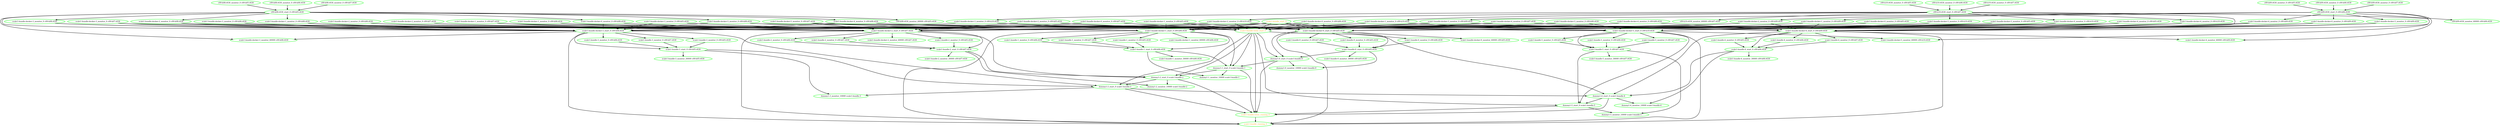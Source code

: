 digraph "g" {
"c09-h08-r630_monitor_0 c09-h05-r630" -> "c09-h08-r630_start_0 c09-h05-r630" [ style = bold]
"c09-h08-r630_monitor_0 c09-h05-r630" [ style=bold color="green" fontcolor="black"]
"c09-h08-r630_monitor_0 c09-h06-r630" -> "c09-h08-r630_start_0 c09-h05-r630" [ style = bold]
"c09-h08-r630_monitor_0 c09-h06-r630" [ style=bold color="green" fontcolor="black"]
"c09-h08-r630_monitor_0 c09-h07-r630" -> "c09-h08-r630_start_0 c09-h05-r630" [ style = bold]
"c09-h08-r630_monitor_0 c09-h07-r630" [ style=bold color="green" fontcolor="black"]
"c09-h08-r630_monitor_60000 c09-h05-r630" [ style=bold color="green" fontcolor="black"]
"c09-h08-r630_start_0 c09-h05-r630" -> "c09-h08-r630_monitor_60000 c09-h05-r630" [ style = bold]
"c09-h08-r630_start_0 c09-h05-r630" -> "scale1-bundle-docker-0_monitor_0 c09-h08-r630" [ style = bold]
"c09-h08-r630_start_0 c09-h05-r630" -> "scale1-bundle-docker-1_monitor_0 c09-h08-r630" [ style = bold]
"c09-h08-r630_start_0 c09-h05-r630" -> "scale1-bundle-docker-2_monitor_0 c09-h08-r630" [ style = bold]
"c09-h08-r630_start_0 c09-h05-r630" -> "scale1-bundle-docker-3_monitor_0 c09-h08-r630" [ style = bold]
"c09-h08-r630_start_0 c09-h05-r630" -> "scale1-bundle-docker-3_monitor_60000 c09-h08-r630" [ style = bold]
"c09-h08-r630_start_0 c09-h05-r630" -> "scale1-bundle-docker-3_start_0 c09-h08-r630" [ style = bold]
"c09-h08-r630_start_0 c09-h05-r630" -> "scale1-bundle-docker-4_monitor_0 c09-h08-r630" [ style = bold]
"c09-h08-r630_start_0 c09-h05-r630" -> "scale1-bundle-docker-5_monitor_0 c09-h08-r630" [ style = bold]
"c09-h08-r630_start_0 c09-h05-r630" [ style=bold color="green" fontcolor="black"]
"c09-h09-r630_monitor_0 c09-h05-r630" -> "c09-h09-r630_start_0 c09-h06-r630" [ style = bold]
"c09-h09-r630_monitor_0 c09-h05-r630" [ style=bold color="green" fontcolor="black"]
"c09-h09-r630_monitor_0 c09-h06-r630" -> "c09-h09-r630_start_0 c09-h06-r630" [ style = bold]
"c09-h09-r630_monitor_0 c09-h06-r630" [ style=bold color="green" fontcolor="black"]
"c09-h09-r630_monitor_0 c09-h07-r630" -> "c09-h09-r630_start_0 c09-h06-r630" [ style = bold]
"c09-h09-r630_monitor_0 c09-h07-r630" [ style=bold color="green" fontcolor="black"]
"c09-h09-r630_monitor_60000 c09-h06-r630" [ style=bold color="green" fontcolor="black"]
"c09-h09-r630_start_0 c09-h06-r630" -> "c09-h09-r630_monitor_60000 c09-h06-r630" [ style = bold]
"c09-h09-r630_start_0 c09-h06-r630" -> "scale1-bundle-docker-0_monitor_0 c09-h09-r630" [ style = bold]
"c09-h09-r630_start_0 c09-h06-r630" -> "scale1-bundle-docker-1_monitor_0 c09-h09-r630" [ style = bold]
"c09-h09-r630_start_0 c09-h06-r630" -> "scale1-bundle-docker-2_monitor_0 c09-h09-r630" [ style = bold]
"c09-h09-r630_start_0 c09-h06-r630" -> "scale1-bundle-docker-3_monitor_0 c09-h09-r630" [ style = bold]
"c09-h09-r630_start_0 c09-h06-r630" -> "scale1-bundle-docker-4_monitor_0 c09-h09-r630" [ style = bold]
"c09-h09-r630_start_0 c09-h06-r630" -> "scale1-bundle-docker-4_monitor_60000 c09-h09-r630" [ style = bold]
"c09-h09-r630_start_0 c09-h06-r630" -> "scale1-bundle-docker-4_start_0 c09-h09-r630" [ style = bold]
"c09-h09-r630_start_0 c09-h06-r630" -> "scale1-bundle-docker-5_monitor_0 c09-h09-r630" [ style = bold]
"c09-h09-r630_start_0 c09-h06-r630" [ style=bold color="green" fontcolor="black"]
"c09-h10-r630_monitor_0 c09-h05-r630" -> "c09-h10-r630_start_0 c09-h07-r630" [ style = bold]
"c09-h10-r630_monitor_0 c09-h05-r630" [ style=bold color="green" fontcolor="black"]
"c09-h10-r630_monitor_0 c09-h06-r630" -> "c09-h10-r630_start_0 c09-h07-r630" [ style = bold]
"c09-h10-r630_monitor_0 c09-h06-r630" [ style=bold color="green" fontcolor="black"]
"c09-h10-r630_monitor_0 c09-h07-r630" -> "c09-h10-r630_start_0 c09-h07-r630" [ style = bold]
"c09-h10-r630_monitor_0 c09-h07-r630" [ style=bold color="green" fontcolor="black"]
"c09-h10-r630_monitor_60000 c09-h07-r630" [ style=bold color="green" fontcolor="black"]
"c09-h10-r630_start_0 c09-h07-r630" -> "c09-h10-r630_monitor_60000 c09-h07-r630" [ style = bold]
"c09-h10-r630_start_0 c09-h07-r630" -> "scale1-bundle-docker-0_monitor_0 c09-h10-r630" [ style = bold]
"c09-h10-r630_start_0 c09-h07-r630" -> "scale1-bundle-docker-1_monitor_0 c09-h10-r630" [ style = bold]
"c09-h10-r630_start_0 c09-h07-r630" -> "scale1-bundle-docker-2_monitor_0 c09-h10-r630" [ style = bold]
"c09-h10-r630_start_0 c09-h07-r630" -> "scale1-bundle-docker-3_monitor_0 c09-h10-r630" [ style = bold]
"c09-h10-r630_start_0 c09-h07-r630" -> "scale1-bundle-docker-4_monitor_0 c09-h10-r630" [ style = bold]
"c09-h10-r630_start_0 c09-h07-r630" -> "scale1-bundle-docker-5_monitor_0 c09-h10-r630" [ style = bold]
"c09-h10-r630_start_0 c09-h07-r630" -> "scale1-bundle-docker-5_monitor_60000 c09-h10-r630" [ style = bold]
"c09-h10-r630_start_0 c09-h07-r630" -> "scale1-bundle-docker-5_start_0 c09-h10-r630" [ style = bold]
"c09-h10-r630_start_0 c09-h07-r630" [ style=bold color="green" fontcolor="black"]
"dummy1:0_monitor_10000 scale1-bundle-0" [ style=bold color="green" fontcolor="black"]
"dummy1:0_start_0 scale1-bundle-0" -> "dummy1:0_monitor_10000 scale1-bundle-0" [ style = bold]
"dummy1:0_start_0 scale1-bundle-0" -> "dummy1:1_start_0 scale1-bundle-1" [ style = bold]
"dummy1:0_start_0 scale1-bundle-0" -> "scale1-bundle-clone_running_0" [ style = bold]
"dummy1:0_start_0 scale1-bundle-0" [ style=bold color="green" fontcolor="black"]
"dummy1:1_monitor_10000 scale1-bundle-1" [ style=bold color="green" fontcolor="black"]
"dummy1:1_start_0 scale1-bundle-1" -> "dummy1:1_monitor_10000 scale1-bundle-1" [ style = bold]
"dummy1:1_start_0 scale1-bundle-1" -> "dummy1:2_start_0 scale1-bundle-2" [ style = bold]
"dummy1:1_start_0 scale1-bundle-1" -> "scale1-bundle-clone_running_0" [ style = bold]
"dummy1:1_start_0 scale1-bundle-1" [ style=bold color="green" fontcolor="black"]
"dummy1:2_monitor_10000 scale1-bundle-2" [ style=bold color="green" fontcolor="black"]
"dummy1:2_start_0 scale1-bundle-2" -> "dummy1:2_monitor_10000 scale1-bundle-2" [ style = bold]
"dummy1:2_start_0 scale1-bundle-2" -> "dummy1:3_start_0 scale1-bundle-3" [ style = bold]
"dummy1:2_start_0 scale1-bundle-2" -> "scale1-bundle-clone_running_0" [ style = bold]
"dummy1:2_start_0 scale1-bundle-2" [ style=bold color="green" fontcolor="black"]
"dummy1:3_monitor_10000 scale1-bundle-3" [ style=bold color="green" fontcolor="black"]
"dummy1:3_start_0 scale1-bundle-3" -> "dummy1:3_monitor_10000 scale1-bundle-3" [ style = bold]
"dummy1:3_start_0 scale1-bundle-3" -> "dummy1:4_start_0 scale1-bundle-4" [ style = bold]
"dummy1:3_start_0 scale1-bundle-3" -> "scale1-bundle-clone_running_0" [ style = bold]
"dummy1:3_start_0 scale1-bundle-3" [ style=bold color="green" fontcolor="black"]
"dummy1:4_monitor_10000 scale1-bundle-4" [ style=bold color="green" fontcolor="black"]
"dummy1:4_start_0 scale1-bundle-4" -> "dummy1:4_monitor_10000 scale1-bundle-4" [ style = bold]
"dummy1:4_start_0 scale1-bundle-4" -> "dummy1:5_start_0 scale1-bundle-5" [ style = bold]
"dummy1:4_start_0 scale1-bundle-4" -> "scale1-bundle-clone_running_0" [ style = bold]
"dummy1:4_start_0 scale1-bundle-4" [ style=bold color="green" fontcolor="black"]
"dummy1:5_monitor_10000 scale1-bundle-5" [ style=bold color="green" fontcolor="black"]
"dummy1:5_start_0 scale1-bundle-5" -> "dummy1:5_monitor_10000 scale1-bundle-5" [ style = bold]
"dummy1:5_start_0 scale1-bundle-5" -> "scale1-bundle-clone_running_0" [ style = bold]
"dummy1:5_start_0 scale1-bundle-5" [ style=bold color="green" fontcolor="black"]
"scale1-bundle-0_monitor_0 c09-h05-r630" -> "scale1-bundle-0_start_0 c09-h05-r630" [ style = bold]
"scale1-bundle-0_monitor_0 c09-h05-r630" [ style=bold color="green" fontcolor="black"]
"scale1-bundle-0_monitor_0 c09-h06-r630" -> "scale1-bundle-0_start_0 c09-h05-r630" [ style = bold]
"scale1-bundle-0_monitor_0 c09-h06-r630" [ style=bold color="green" fontcolor="black"]
"scale1-bundle-0_monitor_0 c09-h07-r630" -> "scale1-bundle-0_start_0 c09-h05-r630" [ style = bold]
"scale1-bundle-0_monitor_0 c09-h07-r630" [ style=bold color="green" fontcolor="black"]
"scale1-bundle-0_monitor_30000 c09-h05-r630" [ style=bold color="green" fontcolor="black"]
"scale1-bundle-0_start_0 c09-h05-r630" -> "dummy1:0_monitor_10000 scale1-bundle-0" [ style = bold]
"scale1-bundle-0_start_0 c09-h05-r630" -> "dummy1:0_start_0 scale1-bundle-0" [ style = bold]
"scale1-bundle-0_start_0 c09-h05-r630" -> "scale1-bundle-0_monitor_30000 c09-h05-r630" [ style = bold]
"scale1-bundle-0_start_0 c09-h05-r630" [ style=bold color="green" fontcolor="black"]
"scale1-bundle-1_monitor_0 c09-h05-r630" -> "scale1-bundle-1_start_0 c09-h06-r630" [ style = bold]
"scale1-bundle-1_monitor_0 c09-h05-r630" [ style=bold color="green" fontcolor="black"]
"scale1-bundle-1_monitor_0 c09-h06-r630" -> "scale1-bundle-1_start_0 c09-h06-r630" [ style = bold]
"scale1-bundle-1_monitor_0 c09-h06-r630" [ style=bold color="green" fontcolor="black"]
"scale1-bundle-1_monitor_0 c09-h07-r630" -> "scale1-bundle-1_start_0 c09-h06-r630" [ style = bold]
"scale1-bundle-1_monitor_0 c09-h07-r630" [ style=bold color="green" fontcolor="black"]
"scale1-bundle-1_monitor_30000 c09-h06-r630" [ style=bold color="green" fontcolor="black"]
"scale1-bundle-1_start_0 c09-h06-r630" -> "dummy1:1_monitor_10000 scale1-bundle-1" [ style = bold]
"scale1-bundle-1_start_0 c09-h06-r630" -> "dummy1:1_start_0 scale1-bundle-1" [ style = bold]
"scale1-bundle-1_start_0 c09-h06-r630" -> "scale1-bundle-1_monitor_30000 c09-h06-r630" [ style = bold]
"scale1-bundle-1_start_0 c09-h06-r630" [ style=bold color="green" fontcolor="black"]
"scale1-bundle-2_monitor_0 c09-h05-r630" -> "scale1-bundle-2_start_0 c09-h07-r630" [ style = bold]
"scale1-bundle-2_monitor_0 c09-h05-r630" [ style=bold color="green" fontcolor="black"]
"scale1-bundle-2_monitor_0 c09-h06-r630" -> "scale1-bundle-2_start_0 c09-h07-r630" [ style = bold]
"scale1-bundle-2_monitor_0 c09-h06-r630" [ style=bold color="green" fontcolor="black"]
"scale1-bundle-2_monitor_0 c09-h07-r630" -> "scale1-bundle-2_start_0 c09-h07-r630" [ style = bold]
"scale1-bundle-2_monitor_0 c09-h07-r630" [ style=bold color="green" fontcolor="black"]
"scale1-bundle-2_monitor_30000 c09-h07-r630" [ style=bold color="green" fontcolor="black"]
"scale1-bundle-2_start_0 c09-h07-r630" -> "dummy1:2_monitor_10000 scale1-bundle-2" [ style = bold]
"scale1-bundle-2_start_0 c09-h07-r630" -> "dummy1:2_start_0 scale1-bundle-2" [ style = bold]
"scale1-bundle-2_start_0 c09-h07-r630" -> "scale1-bundle-2_monitor_30000 c09-h07-r630" [ style = bold]
"scale1-bundle-2_start_0 c09-h07-r630" [ style=bold color="green" fontcolor="black"]
"scale1-bundle-3_monitor_0 c09-h05-r630" -> "scale1-bundle-3_start_0 c09-h05-r630" [ style = bold]
"scale1-bundle-3_monitor_0 c09-h05-r630" [ style=bold color="green" fontcolor="black"]
"scale1-bundle-3_monitor_0 c09-h06-r630" -> "scale1-bundle-3_start_0 c09-h05-r630" [ style = bold]
"scale1-bundle-3_monitor_0 c09-h06-r630" [ style=bold color="green" fontcolor="black"]
"scale1-bundle-3_monitor_0 c09-h07-r630" -> "scale1-bundle-3_start_0 c09-h05-r630" [ style = bold]
"scale1-bundle-3_monitor_0 c09-h07-r630" [ style=bold color="green" fontcolor="black"]
"scale1-bundle-3_monitor_30000 c09-h05-r630" [ style=bold color="green" fontcolor="black"]
"scale1-bundle-3_start_0 c09-h05-r630" -> "dummy1:3_monitor_10000 scale1-bundle-3" [ style = bold]
"scale1-bundle-3_start_0 c09-h05-r630" -> "dummy1:3_start_0 scale1-bundle-3" [ style = bold]
"scale1-bundle-3_start_0 c09-h05-r630" -> "scale1-bundle-3_monitor_30000 c09-h05-r630" [ style = bold]
"scale1-bundle-3_start_0 c09-h05-r630" [ style=bold color="green" fontcolor="black"]
"scale1-bundle-4_monitor_0 c09-h05-r630" -> "scale1-bundle-4_start_0 c09-h06-r630" [ style = bold]
"scale1-bundle-4_monitor_0 c09-h05-r630" [ style=bold color="green" fontcolor="black"]
"scale1-bundle-4_monitor_0 c09-h06-r630" -> "scale1-bundle-4_start_0 c09-h06-r630" [ style = bold]
"scale1-bundle-4_monitor_0 c09-h06-r630" [ style=bold color="green" fontcolor="black"]
"scale1-bundle-4_monitor_0 c09-h07-r630" -> "scale1-bundle-4_start_0 c09-h06-r630" [ style = bold]
"scale1-bundle-4_monitor_0 c09-h07-r630" [ style=bold color="green" fontcolor="black"]
"scale1-bundle-4_monitor_30000 c09-h06-r630" [ style=bold color="green" fontcolor="black"]
"scale1-bundle-4_start_0 c09-h06-r630" -> "dummy1:4_monitor_10000 scale1-bundle-4" [ style = bold]
"scale1-bundle-4_start_0 c09-h06-r630" -> "dummy1:4_start_0 scale1-bundle-4" [ style = bold]
"scale1-bundle-4_start_0 c09-h06-r630" -> "scale1-bundle-4_monitor_30000 c09-h06-r630" [ style = bold]
"scale1-bundle-4_start_0 c09-h06-r630" [ style=bold color="green" fontcolor="black"]
"scale1-bundle-5_monitor_0 c09-h05-r630" -> "scale1-bundle-5_start_0 c09-h07-r630" [ style = bold]
"scale1-bundle-5_monitor_0 c09-h05-r630" [ style=bold color="green" fontcolor="black"]
"scale1-bundle-5_monitor_0 c09-h06-r630" -> "scale1-bundle-5_start_0 c09-h07-r630" [ style = bold]
"scale1-bundle-5_monitor_0 c09-h06-r630" [ style=bold color="green" fontcolor="black"]
"scale1-bundle-5_monitor_0 c09-h07-r630" -> "scale1-bundle-5_start_0 c09-h07-r630" [ style = bold]
"scale1-bundle-5_monitor_0 c09-h07-r630" [ style=bold color="green" fontcolor="black"]
"scale1-bundle-5_monitor_30000 c09-h07-r630" [ style=bold color="green" fontcolor="black"]
"scale1-bundle-5_start_0 c09-h07-r630" -> "dummy1:5_monitor_10000 scale1-bundle-5" [ style = bold]
"scale1-bundle-5_start_0 c09-h07-r630" -> "dummy1:5_start_0 scale1-bundle-5" [ style = bold]
"scale1-bundle-5_start_0 c09-h07-r630" -> "scale1-bundle-5_monitor_30000 c09-h07-r630" [ style = bold]
"scale1-bundle-5_start_0 c09-h07-r630" [ style=bold color="green" fontcolor="black"]
"scale1-bundle-clone_running_0" -> "scale1-bundle_running_0" [ style = bold]
"scale1-bundle-clone_running_0" [ style=bold color="green" fontcolor="orange"]
"scale1-bundle-clone_start_0" -> "dummy1:0_start_0 scale1-bundle-0" [ style = bold]
"scale1-bundle-clone_start_0" -> "dummy1:1_start_0 scale1-bundle-1" [ style = bold]
"scale1-bundle-clone_start_0" -> "dummy1:2_start_0 scale1-bundle-2" [ style = bold]
"scale1-bundle-clone_start_0" -> "dummy1:3_start_0 scale1-bundle-3" [ style = bold]
"scale1-bundle-clone_start_0" -> "dummy1:4_start_0 scale1-bundle-4" [ style = bold]
"scale1-bundle-clone_start_0" -> "dummy1:5_start_0 scale1-bundle-5" [ style = bold]
"scale1-bundle-clone_start_0" -> "scale1-bundle-clone_running_0" [ style = bold]
"scale1-bundle-clone_start_0" [ style=bold color="green" fontcolor="orange"]
"scale1-bundle-docker-0_monitor_0 c09-h05-r630" -> "scale1-bundle-clone_start_0" [ style = bold]
"scale1-bundle-docker-0_monitor_0 c09-h05-r630" -> "scale1-bundle-docker-0_start_0 c09-h05-r630" [ style = bold]
"scale1-bundle-docker-0_monitor_0 c09-h05-r630" [ style=bold color="green" fontcolor="black"]
"scale1-bundle-docker-0_monitor_0 c09-h06-r630" -> "scale1-bundle-clone_start_0" [ style = bold]
"scale1-bundle-docker-0_monitor_0 c09-h06-r630" -> "scale1-bundle-docker-0_start_0 c09-h05-r630" [ style = bold]
"scale1-bundle-docker-0_monitor_0 c09-h06-r630" -> "scale1-bundle-docker-1_start_0 c09-h06-r630" [ style = bold]
"scale1-bundle-docker-0_monitor_0 c09-h06-r630" [ style=bold color="green" fontcolor="black"]
"scale1-bundle-docker-0_monitor_0 c09-h07-r630" -> "scale1-bundle-clone_start_0" [ style = bold]
"scale1-bundle-docker-0_monitor_0 c09-h07-r630" -> "scale1-bundle-docker-0_start_0 c09-h05-r630" [ style = bold]
"scale1-bundle-docker-0_monitor_0 c09-h07-r630" -> "scale1-bundle-docker-2_start_0 c09-h07-r630" [ style = bold]
"scale1-bundle-docker-0_monitor_0 c09-h07-r630" [ style=bold color="green" fontcolor="black"]
"scale1-bundle-docker-0_monitor_0 c09-h08-r630" -> "scale1-bundle-clone_start_0" [ style = bold]
"scale1-bundle-docker-0_monitor_0 c09-h08-r630" -> "scale1-bundle-docker-0_start_0 c09-h05-r630" [ style = bold]
"scale1-bundle-docker-0_monitor_0 c09-h08-r630" -> "scale1-bundle-docker-3_start_0 c09-h08-r630" [ style = bold]
"scale1-bundle-docker-0_monitor_0 c09-h08-r630" [ style=bold color="green" fontcolor="black"]
"scale1-bundle-docker-0_monitor_0 c09-h09-r630" -> "scale1-bundle-clone_start_0" [ style = bold]
"scale1-bundle-docker-0_monitor_0 c09-h09-r630" -> "scale1-bundle-docker-0_start_0 c09-h05-r630" [ style = bold]
"scale1-bundle-docker-0_monitor_0 c09-h09-r630" -> "scale1-bundle-docker-4_start_0 c09-h09-r630" [ style = bold]
"scale1-bundle-docker-0_monitor_0 c09-h09-r630" [ style=bold color="green" fontcolor="black"]
"scale1-bundle-docker-0_monitor_0 c09-h10-r630" -> "scale1-bundle-clone_start_0" [ style = bold]
"scale1-bundle-docker-0_monitor_0 c09-h10-r630" -> "scale1-bundle-docker-0_start_0 c09-h05-r630" [ style = bold]
"scale1-bundle-docker-0_monitor_0 c09-h10-r630" -> "scale1-bundle-docker-5_start_0 c09-h10-r630" [ style = bold]
"scale1-bundle-docker-0_monitor_0 c09-h10-r630" [ style=bold color="green" fontcolor="black"]
"scale1-bundle-docker-0_monitor_60000 c09-h05-r630" [ style=bold color="green" fontcolor="black"]
"scale1-bundle-docker-0_start_0 c09-h05-r630" -> "dummy1:0_start_0 scale1-bundle-0" [ style = bold]
"scale1-bundle-docker-0_start_0 c09-h05-r630" -> "scale1-bundle-0_monitor_0 c09-h05-r630" [ style = bold]
"scale1-bundle-docker-0_start_0 c09-h05-r630" -> "scale1-bundle-0_monitor_0 c09-h06-r630" [ style = bold]
"scale1-bundle-docker-0_start_0 c09-h05-r630" -> "scale1-bundle-0_monitor_0 c09-h07-r630" [ style = bold]
"scale1-bundle-docker-0_start_0 c09-h05-r630" -> "scale1-bundle-0_start_0 c09-h05-r630" [ style = bold]
"scale1-bundle-docker-0_start_0 c09-h05-r630" -> "scale1-bundle-docker-0_monitor_60000 c09-h05-r630" [ style = bold]
"scale1-bundle-docker-0_start_0 c09-h05-r630" -> "scale1-bundle_running_0" [ style = bold]
"scale1-bundle-docker-0_start_0 c09-h05-r630" [ style=bold color="green" fontcolor="black"]
"scale1-bundle-docker-1_monitor_0 c09-h05-r630" -> "scale1-bundle-clone_start_0" [ style = bold]
"scale1-bundle-docker-1_monitor_0 c09-h05-r630" -> "scale1-bundle-docker-0_start_0 c09-h05-r630" [ style = bold]
"scale1-bundle-docker-1_monitor_0 c09-h05-r630" -> "scale1-bundle-docker-1_start_0 c09-h06-r630" [ style = bold]
"scale1-bundle-docker-1_monitor_0 c09-h05-r630" [ style=bold color="green" fontcolor="black"]
"scale1-bundle-docker-1_monitor_0 c09-h06-r630" -> "scale1-bundle-clone_start_0" [ style = bold]
"scale1-bundle-docker-1_monitor_0 c09-h06-r630" -> "scale1-bundle-docker-1_start_0 c09-h06-r630" [ style = bold]
"scale1-bundle-docker-1_monitor_0 c09-h06-r630" [ style=bold color="green" fontcolor="black"]
"scale1-bundle-docker-1_monitor_0 c09-h07-r630" -> "scale1-bundle-clone_start_0" [ style = bold]
"scale1-bundle-docker-1_monitor_0 c09-h07-r630" -> "scale1-bundle-docker-1_start_0 c09-h06-r630" [ style = bold]
"scale1-bundle-docker-1_monitor_0 c09-h07-r630" -> "scale1-bundle-docker-2_start_0 c09-h07-r630" [ style = bold]
"scale1-bundle-docker-1_monitor_0 c09-h07-r630" [ style=bold color="green" fontcolor="black"]
"scale1-bundle-docker-1_monitor_0 c09-h08-r630" -> "scale1-bundle-clone_start_0" [ style = bold]
"scale1-bundle-docker-1_monitor_0 c09-h08-r630" -> "scale1-bundle-docker-1_start_0 c09-h06-r630" [ style = bold]
"scale1-bundle-docker-1_monitor_0 c09-h08-r630" -> "scale1-bundle-docker-3_start_0 c09-h08-r630" [ style = bold]
"scale1-bundle-docker-1_monitor_0 c09-h08-r630" [ style=bold color="green" fontcolor="black"]
"scale1-bundle-docker-1_monitor_0 c09-h09-r630" -> "scale1-bundle-clone_start_0" [ style = bold]
"scale1-bundle-docker-1_monitor_0 c09-h09-r630" -> "scale1-bundle-docker-1_start_0 c09-h06-r630" [ style = bold]
"scale1-bundle-docker-1_monitor_0 c09-h09-r630" -> "scale1-bundle-docker-4_start_0 c09-h09-r630" [ style = bold]
"scale1-bundle-docker-1_monitor_0 c09-h09-r630" [ style=bold color="green" fontcolor="black"]
"scale1-bundle-docker-1_monitor_0 c09-h10-r630" -> "scale1-bundle-clone_start_0" [ style = bold]
"scale1-bundle-docker-1_monitor_0 c09-h10-r630" -> "scale1-bundle-docker-1_start_0 c09-h06-r630" [ style = bold]
"scale1-bundle-docker-1_monitor_0 c09-h10-r630" -> "scale1-bundle-docker-5_start_0 c09-h10-r630" [ style = bold]
"scale1-bundle-docker-1_monitor_0 c09-h10-r630" [ style=bold color="green" fontcolor="black"]
"scale1-bundle-docker-1_monitor_60000 c09-h06-r630" [ style=bold color="green" fontcolor="black"]
"scale1-bundle-docker-1_start_0 c09-h06-r630" -> "dummy1:1_start_0 scale1-bundle-1" [ style = bold]
"scale1-bundle-docker-1_start_0 c09-h06-r630" -> "scale1-bundle-1_monitor_0 c09-h05-r630" [ style = bold]
"scale1-bundle-docker-1_start_0 c09-h06-r630" -> "scale1-bundle-1_monitor_0 c09-h06-r630" [ style = bold]
"scale1-bundle-docker-1_start_0 c09-h06-r630" -> "scale1-bundle-1_monitor_0 c09-h07-r630" [ style = bold]
"scale1-bundle-docker-1_start_0 c09-h06-r630" -> "scale1-bundle-1_start_0 c09-h06-r630" [ style = bold]
"scale1-bundle-docker-1_start_0 c09-h06-r630" -> "scale1-bundle-docker-1_monitor_60000 c09-h06-r630" [ style = bold]
"scale1-bundle-docker-1_start_0 c09-h06-r630" -> "scale1-bundle_running_0" [ style = bold]
"scale1-bundle-docker-1_start_0 c09-h06-r630" [ style=bold color="green" fontcolor="black"]
"scale1-bundle-docker-2_monitor_0 c09-h05-r630" -> "scale1-bundle-clone_start_0" [ style = bold]
"scale1-bundle-docker-2_monitor_0 c09-h05-r630" -> "scale1-bundle-docker-0_start_0 c09-h05-r630" [ style = bold]
"scale1-bundle-docker-2_monitor_0 c09-h05-r630" -> "scale1-bundle-docker-2_start_0 c09-h07-r630" [ style = bold]
"scale1-bundle-docker-2_monitor_0 c09-h05-r630" [ style=bold color="green" fontcolor="black"]
"scale1-bundle-docker-2_monitor_0 c09-h06-r630" -> "scale1-bundle-clone_start_0" [ style = bold]
"scale1-bundle-docker-2_monitor_0 c09-h06-r630" -> "scale1-bundle-docker-1_start_0 c09-h06-r630" [ style = bold]
"scale1-bundle-docker-2_monitor_0 c09-h06-r630" -> "scale1-bundle-docker-2_start_0 c09-h07-r630" [ style = bold]
"scale1-bundle-docker-2_monitor_0 c09-h06-r630" [ style=bold color="green" fontcolor="black"]
"scale1-bundle-docker-2_monitor_0 c09-h07-r630" -> "scale1-bundle-clone_start_0" [ style = bold]
"scale1-bundle-docker-2_monitor_0 c09-h07-r630" -> "scale1-bundle-docker-2_start_0 c09-h07-r630" [ style = bold]
"scale1-bundle-docker-2_monitor_0 c09-h07-r630" [ style=bold color="green" fontcolor="black"]
"scale1-bundle-docker-2_monitor_0 c09-h08-r630" -> "scale1-bundle-clone_start_0" [ style = bold]
"scale1-bundle-docker-2_monitor_0 c09-h08-r630" -> "scale1-bundle-docker-2_start_0 c09-h07-r630" [ style = bold]
"scale1-bundle-docker-2_monitor_0 c09-h08-r630" -> "scale1-bundle-docker-3_start_0 c09-h08-r630" [ style = bold]
"scale1-bundle-docker-2_monitor_0 c09-h08-r630" [ style=bold color="green" fontcolor="black"]
"scale1-bundle-docker-2_monitor_0 c09-h09-r630" -> "scale1-bundle-clone_start_0" [ style = bold]
"scale1-bundle-docker-2_monitor_0 c09-h09-r630" -> "scale1-bundle-docker-2_start_0 c09-h07-r630" [ style = bold]
"scale1-bundle-docker-2_monitor_0 c09-h09-r630" -> "scale1-bundle-docker-4_start_0 c09-h09-r630" [ style = bold]
"scale1-bundle-docker-2_monitor_0 c09-h09-r630" [ style=bold color="green" fontcolor="black"]
"scale1-bundle-docker-2_monitor_0 c09-h10-r630" -> "scale1-bundle-clone_start_0" [ style = bold]
"scale1-bundle-docker-2_monitor_0 c09-h10-r630" -> "scale1-bundle-docker-2_start_0 c09-h07-r630" [ style = bold]
"scale1-bundle-docker-2_monitor_0 c09-h10-r630" -> "scale1-bundle-docker-5_start_0 c09-h10-r630" [ style = bold]
"scale1-bundle-docker-2_monitor_0 c09-h10-r630" [ style=bold color="green" fontcolor="black"]
"scale1-bundle-docker-2_monitor_60000 c09-h07-r630" [ style=bold color="green" fontcolor="black"]
"scale1-bundle-docker-2_start_0 c09-h07-r630" -> "dummy1:2_start_0 scale1-bundle-2" [ style = bold]
"scale1-bundle-docker-2_start_0 c09-h07-r630" -> "scale1-bundle-2_monitor_0 c09-h05-r630" [ style = bold]
"scale1-bundle-docker-2_start_0 c09-h07-r630" -> "scale1-bundle-2_monitor_0 c09-h06-r630" [ style = bold]
"scale1-bundle-docker-2_start_0 c09-h07-r630" -> "scale1-bundle-2_monitor_0 c09-h07-r630" [ style = bold]
"scale1-bundle-docker-2_start_0 c09-h07-r630" -> "scale1-bundle-2_start_0 c09-h07-r630" [ style = bold]
"scale1-bundle-docker-2_start_0 c09-h07-r630" -> "scale1-bundle-docker-2_monitor_60000 c09-h07-r630" [ style = bold]
"scale1-bundle-docker-2_start_0 c09-h07-r630" -> "scale1-bundle_running_0" [ style = bold]
"scale1-bundle-docker-2_start_0 c09-h07-r630" [ style=bold color="green" fontcolor="black"]
"scale1-bundle-docker-3_monitor_0 c09-h05-r630" -> "scale1-bundle-clone_start_0" [ style = bold]
"scale1-bundle-docker-3_monitor_0 c09-h05-r630" -> "scale1-bundle-docker-0_start_0 c09-h05-r630" [ style = bold]
"scale1-bundle-docker-3_monitor_0 c09-h05-r630" -> "scale1-bundle-docker-3_start_0 c09-h08-r630" [ style = bold]
"scale1-bundle-docker-3_monitor_0 c09-h05-r630" [ style=bold color="green" fontcolor="black"]
"scale1-bundle-docker-3_monitor_0 c09-h06-r630" -> "scale1-bundle-clone_start_0" [ style = bold]
"scale1-bundle-docker-3_monitor_0 c09-h06-r630" -> "scale1-bundle-docker-1_start_0 c09-h06-r630" [ style = bold]
"scale1-bundle-docker-3_monitor_0 c09-h06-r630" -> "scale1-bundle-docker-3_start_0 c09-h08-r630" [ style = bold]
"scale1-bundle-docker-3_monitor_0 c09-h06-r630" [ style=bold color="green" fontcolor="black"]
"scale1-bundle-docker-3_monitor_0 c09-h07-r630" -> "scale1-bundle-clone_start_0" [ style = bold]
"scale1-bundle-docker-3_monitor_0 c09-h07-r630" -> "scale1-bundle-docker-2_start_0 c09-h07-r630" [ style = bold]
"scale1-bundle-docker-3_monitor_0 c09-h07-r630" -> "scale1-bundle-docker-3_start_0 c09-h08-r630" [ style = bold]
"scale1-bundle-docker-3_monitor_0 c09-h07-r630" [ style=bold color="green" fontcolor="black"]
"scale1-bundle-docker-3_monitor_0 c09-h08-r630" -> "scale1-bundle-clone_start_0" [ style = bold]
"scale1-bundle-docker-3_monitor_0 c09-h08-r630" -> "scale1-bundle-docker-3_start_0 c09-h08-r630" [ style = bold]
"scale1-bundle-docker-3_monitor_0 c09-h08-r630" [ style=bold color="green" fontcolor="black"]
"scale1-bundle-docker-3_monitor_0 c09-h09-r630" -> "scale1-bundle-clone_start_0" [ style = bold]
"scale1-bundle-docker-3_monitor_0 c09-h09-r630" -> "scale1-bundle-docker-3_start_0 c09-h08-r630" [ style = bold]
"scale1-bundle-docker-3_monitor_0 c09-h09-r630" -> "scale1-bundle-docker-4_start_0 c09-h09-r630" [ style = bold]
"scale1-bundle-docker-3_monitor_0 c09-h09-r630" [ style=bold color="green" fontcolor="black"]
"scale1-bundle-docker-3_monitor_0 c09-h10-r630" -> "scale1-bundle-clone_start_0" [ style = bold]
"scale1-bundle-docker-3_monitor_0 c09-h10-r630" -> "scale1-bundle-docker-3_start_0 c09-h08-r630" [ style = bold]
"scale1-bundle-docker-3_monitor_0 c09-h10-r630" -> "scale1-bundle-docker-5_start_0 c09-h10-r630" [ style = bold]
"scale1-bundle-docker-3_monitor_0 c09-h10-r630" [ style=bold color="green" fontcolor="black"]
"scale1-bundle-docker-3_monitor_60000 c09-h08-r630" [ style=bold color="green" fontcolor="black"]
"scale1-bundle-docker-3_start_0 c09-h08-r630" -> "dummy1:3_start_0 scale1-bundle-3" [ style = bold]
"scale1-bundle-docker-3_start_0 c09-h08-r630" -> "scale1-bundle-3_monitor_0 c09-h05-r630" [ style = bold]
"scale1-bundle-docker-3_start_0 c09-h08-r630" -> "scale1-bundle-3_monitor_0 c09-h06-r630" [ style = bold]
"scale1-bundle-docker-3_start_0 c09-h08-r630" -> "scale1-bundle-3_monitor_0 c09-h07-r630" [ style = bold]
"scale1-bundle-docker-3_start_0 c09-h08-r630" -> "scale1-bundle-3_start_0 c09-h05-r630" [ style = bold]
"scale1-bundle-docker-3_start_0 c09-h08-r630" -> "scale1-bundle-docker-3_monitor_60000 c09-h08-r630" [ style = bold]
"scale1-bundle-docker-3_start_0 c09-h08-r630" -> "scale1-bundle_running_0" [ style = bold]
"scale1-bundle-docker-3_start_0 c09-h08-r630" [ style=bold color="green" fontcolor="black"]
"scale1-bundle-docker-4_monitor_0 c09-h05-r630" -> "scale1-bundle-clone_start_0" [ style = bold]
"scale1-bundle-docker-4_monitor_0 c09-h05-r630" -> "scale1-bundle-docker-0_start_0 c09-h05-r630" [ style = bold]
"scale1-bundle-docker-4_monitor_0 c09-h05-r630" -> "scale1-bundle-docker-4_start_0 c09-h09-r630" [ style = bold]
"scale1-bundle-docker-4_monitor_0 c09-h05-r630" [ style=bold color="green" fontcolor="black"]
"scale1-bundle-docker-4_monitor_0 c09-h06-r630" -> "scale1-bundle-clone_start_0" [ style = bold]
"scale1-bundle-docker-4_monitor_0 c09-h06-r630" -> "scale1-bundle-docker-1_start_0 c09-h06-r630" [ style = bold]
"scale1-bundle-docker-4_monitor_0 c09-h06-r630" -> "scale1-bundle-docker-4_start_0 c09-h09-r630" [ style = bold]
"scale1-bundle-docker-4_monitor_0 c09-h06-r630" [ style=bold color="green" fontcolor="black"]
"scale1-bundle-docker-4_monitor_0 c09-h07-r630" -> "scale1-bundle-clone_start_0" [ style = bold]
"scale1-bundle-docker-4_monitor_0 c09-h07-r630" -> "scale1-bundle-docker-2_start_0 c09-h07-r630" [ style = bold]
"scale1-bundle-docker-4_monitor_0 c09-h07-r630" -> "scale1-bundle-docker-4_start_0 c09-h09-r630" [ style = bold]
"scale1-bundle-docker-4_monitor_0 c09-h07-r630" [ style=bold color="green" fontcolor="black"]
"scale1-bundle-docker-4_monitor_0 c09-h08-r630" -> "scale1-bundle-clone_start_0" [ style = bold]
"scale1-bundle-docker-4_monitor_0 c09-h08-r630" -> "scale1-bundle-docker-3_start_0 c09-h08-r630" [ style = bold]
"scale1-bundle-docker-4_monitor_0 c09-h08-r630" -> "scale1-bundle-docker-4_start_0 c09-h09-r630" [ style = bold]
"scale1-bundle-docker-4_monitor_0 c09-h08-r630" [ style=bold color="green" fontcolor="black"]
"scale1-bundle-docker-4_monitor_0 c09-h09-r630" -> "scale1-bundle-clone_start_0" [ style = bold]
"scale1-bundle-docker-4_monitor_0 c09-h09-r630" -> "scale1-bundle-docker-4_start_0 c09-h09-r630" [ style = bold]
"scale1-bundle-docker-4_monitor_0 c09-h09-r630" [ style=bold color="green" fontcolor="black"]
"scale1-bundle-docker-4_monitor_0 c09-h10-r630" -> "scale1-bundle-clone_start_0" [ style = bold]
"scale1-bundle-docker-4_monitor_0 c09-h10-r630" -> "scale1-bundle-docker-4_start_0 c09-h09-r630" [ style = bold]
"scale1-bundle-docker-4_monitor_0 c09-h10-r630" -> "scale1-bundle-docker-5_start_0 c09-h10-r630" [ style = bold]
"scale1-bundle-docker-4_monitor_0 c09-h10-r630" [ style=bold color="green" fontcolor="black"]
"scale1-bundle-docker-4_monitor_60000 c09-h09-r630" [ style=bold color="green" fontcolor="black"]
"scale1-bundle-docker-4_start_0 c09-h09-r630" -> "dummy1:4_start_0 scale1-bundle-4" [ style = bold]
"scale1-bundle-docker-4_start_0 c09-h09-r630" -> "scale1-bundle-4_monitor_0 c09-h05-r630" [ style = bold]
"scale1-bundle-docker-4_start_0 c09-h09-r630" -> "scale1-bundle-4_monitor_0 c09-h06-r630" [ style = bold]
"scale1-bundle-docker-4_start_0 c09-h09-r630" -> "scale1-bundle-4_monitor_0 c09-h07-r630" [ style = bold]
"scale1-bundle-docker-4_start_0 c09-h09-r630" -> "scale1-bundle-4_start_0 c09-h06-r630" [ style = bold]
"scale1-bundle-docker-4_start_0 c09-h09-r630" -> "scale1-bundle-docker-4_monitor_60000 c09-h09-r630" [ style = bold]
"scale1-bundle-docker-4_start_0 c09-h09-r630" -> "scale1-bundle_running_0" [ style = bold]
"scale1-bundle-docker-4_start_0 c09-h09-r630" [ style=bold color="green" fontcolor="black"]
"scale1-bundle-docker-5_monitor_0 c09-h05-r630" -> "scale1-bundle-clone_start_0" [ style = bold]
"scale1-bundle-docker-5_monitor_0 c09-h05-r630" -> "scale1-bundle-docker-0_start_0 c09-h05-r630" [ style = bold]
"scale1-bundle-docker-5_monitor_0 c09-h05-r630" -> "scale1-bundle-docker-5_start_0 c09-h10-r630" [ style = bold]
"scale1-bundle-docker-5_monitor_0 c09-h05-r630" [ style=bold color="green" fontcolor="black"]
"scale1-bundle-docker-5_monitor_0 c09-h06-r630" -> "scale1-bundle-clone_start_0" [ style = bold]
"scale1-bundle-docker-5_monitor_0 c09-h06-r630" -> "scale1-bundle-docker-1_start_0 c09-h06-r630" [ style = bold]
"scale1-bundle-docker-5_monitor_0 c09-h06-r630" -> "scale1-bundle-docker-5_start_0 c09-h10-r630" [ style = bold]
"scale1-bundle-docker-5_monitor_0 c09-h06-r630" [ style=bold color="green" fontcolor="black"]
"scale1-bundle-docker-5_monitor_0 c09-h07-r630" -> "scale1-bundle-clone_start_0" [ style = bold]
"scale1-bundle-docker-5_monitor_0 c09-h07-r630" -> "scale1-bundle-docker-2_start_0 c09-h07-r630" [ style = bold]
"scale1-bundle-docker-5_monitor_0 c09-h07-r630" -> "scale1-bundle-docker-5_start_0 c09-h10-r630" [ style = bold]
"scale1-bundle-docker-5_monitor_0 c09-h07-r630" [ style=bold color="green" fontcolor="black"]
"scale1-bundle-docker-5_monitor_0 c09-h08-r630" -> "scale1-bundle-clone_start_0" [ style = bold]
"scale1-bundle-docker-5_monitor_0 c09-h08-r630" -> "scale1-bundle-docker-3_start_0 c09-h08-r630" [ style = bold]
"scale1-bundle-docker-5_monitor_0 c09-h08-r630" -> "scale1-bundle-docker-5_start_0 c09-h10-r630" [ style = bold]
"scale1-bundle-docker-5_monitor_0 c09-h08-r630" [ style=bold color="green" fontcolor="black"]
"scale1-bundle-docker-5_monitor_0 c09-h09-r630" -> "scale1-bundle-clone_start_0" [ style = bold]
"scale1-bundle-docker-5_monitor_0 c09-h09-r630" -> "scale1-bundle-docker-4_start_0 c09-h09-r630" [ style = bold]
"scale1-bundle-docker-5_monitor_0 c09-h09-r630" -> "scale1-bundle-docker-5_start_0 c09-h10-r630" [ style = bold]
"scale1-bundle-docker-5_monitor_0 c09-h09-r630" [ style=bold color="green" fontcolor="black"]
"scale1-bundle-docker-5_monitor_0 c09-h10-r630" -> "scale1-bundle-clone_start_0" [ style = bold]
"scale1-bundle-docker-5_monitor_0 c09-h10-r630" -> "scale1-bundle-docker-5_start_0 c09-h10-r630" [ style = bold]
"scale1-bundle-docker-5_monitor_0 c09-h10-r630" [ style=bold color="green" fontcolor="black"]
"scale1-bundle-docker-5_monitor_60000 c09-h10-r630" [ style=bold color="green" fontcolor="black"]
"scale1-bundle-docker-5_start_0 c09-h10-r630" -> "dummy1:5_start_0 scale1-bundle-5" [ style = bold]
"scale1-bundle-docker-5_start_0 c09-h10-r630" -> "scale1-bundle-5_monitor_0 c09-h05-r630" [ style = bold]
"scale1-bundle-docker-5_start_0 c09-h10-r630" -> "scale1-bundle-5_monitor_0 c09-h06-r630" [ style = bold]
"scale1-bundle-docker-5_start_0 c09-h10-r630" -> "scale1-bundle-5_monitor_0 c09-h07-r630" [ style = bold]
"scale1-bundle-docker-5_start_0 c09-h10-r630" -> "scale1-bundle-5_start_0 c09-h07-r630" [ style = bold]
"scale1-bundle-docker-5_start_0 c09-h10-r630" -> "scale1-bundle-docker-5_monitor_60000 c09-h10-r630" [ style = bold]
"scale1-bundle-docker-5_start_0 c09-h10-r630" -> "scale1-bundle_running_0" [ style = bold]
"scale1-bundle-docker-5_start_0 c09-h10-r630" [ style=bold color="green" fontcolor="black"]
"scale1-bundle_running_0" [ style=bold color="green" fontcolor="orange"]
"scale1-bundle_start_0" -> "scale1-bundle-clone_start_0" [ style = bold]
"scale1-bundle_start_0" -> "scale1-bundle-docker-0_start_0 c09-h05-r630" [ style = bold]
"scale1-bundle_start_0" -> "scale1-bundle-docker-1_start_0 c09-h06-r630" [ style = bold]
"scale1-bundle_start_0" -> "scale1-bundle-docker-2_start_0 c09-h07-r630" [ style = bold]
"scale1-bundle_start_0" -> "scale1-bundle-docker-3_start_0 c09-h08-r630" [ style = bold]
"scale1-bundle_start_0" -> "scale1-bundle-docker-4_start_0 c09-h09-r630" [ style = bold]
"scale1-bundle_start_0" -> "scale1-bundle-docker-5_start_0 c09-h10-r630" [ style = bold]
"scale1-bundle_start_0" [ style=bold color="green" fontcolor="orange"]
}
